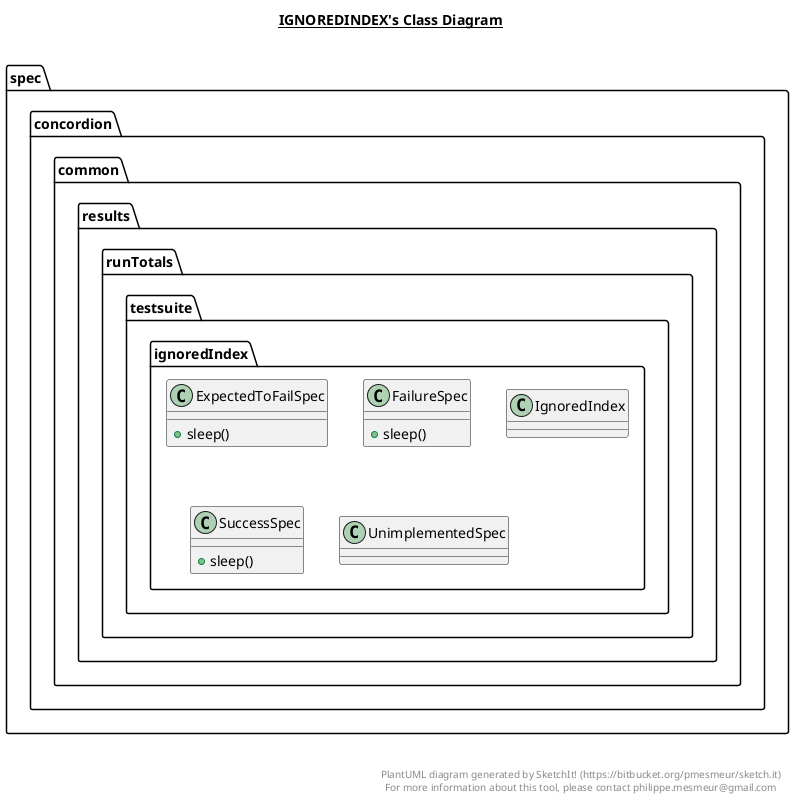 @startuml

title __IGNOREDINDEX's Class Diagram__\n

  package spec.concordion {
    package spec.concordion.common.results {
      package spec.concordion.common.results.runTotals {
        package spec.concordion.common.results.runTotals.testsuite {
          package spec.concordion.common.results.runTotals.testsuite.ignoredIndex {
            class ExpectedToFailSpec {
                + sleep()
            }
          }
        }
      }
    }
  }
  

  package spec.concordion {
    package spec.concordion.common.results {
      package spec.concordion.common.results.runTotals {
        package spec.concordion.common.results.runTotals.testsuite {
          package spec.concordion.common.results.runTotals.testsuite.ignoredIndex {
            class FailureSpec {
                + sleep()
            }
          }
        }
      }
    }
  }
  

  package spec.concordion {
    package spec.concordion.common.results {
      package spec.concordion.common.results.runTotals {
        package spec.concordion.common.results.runTotals.testsuite {
          package spec.concordion.common.results.runTotals.testsuite.ignoredIndex {
            class IgnoredIndex {
            }
          }
        }
      }
    }
  }
  

  package spec.concordion {
    package spec.concordion.common.results {
      package spec.concordion.common.results.runTotals {
        package spec.concordion.common.results.runTotals.testsuite {
          package spec.concordion.common.results.runTotals.testsuite.ignoredIndex {
            class SuccessSpec {
                + sleep()
            }
          }
        }
      }
    }
  }
  

  package spec.concordion {
    package spec.concordion.common.results {
      package spec.concordion.common.results.runTotals {
        package spec.concordion.common.results.runTotals.testsuite {
          package spec.concordion.common.results.runTotals.testsuite.ignoredIndex {
            class UnimplementedSpec {
            }
          }
        }
      }
    }
  }
  



right footer


PlantUML diagram generated by SketchIt! (https://bitbucket.org/pmesmeur/sketch.it)
For more information about this tool, please contact philippe.mesmeur@gmail.com
endfooter

@enduml
